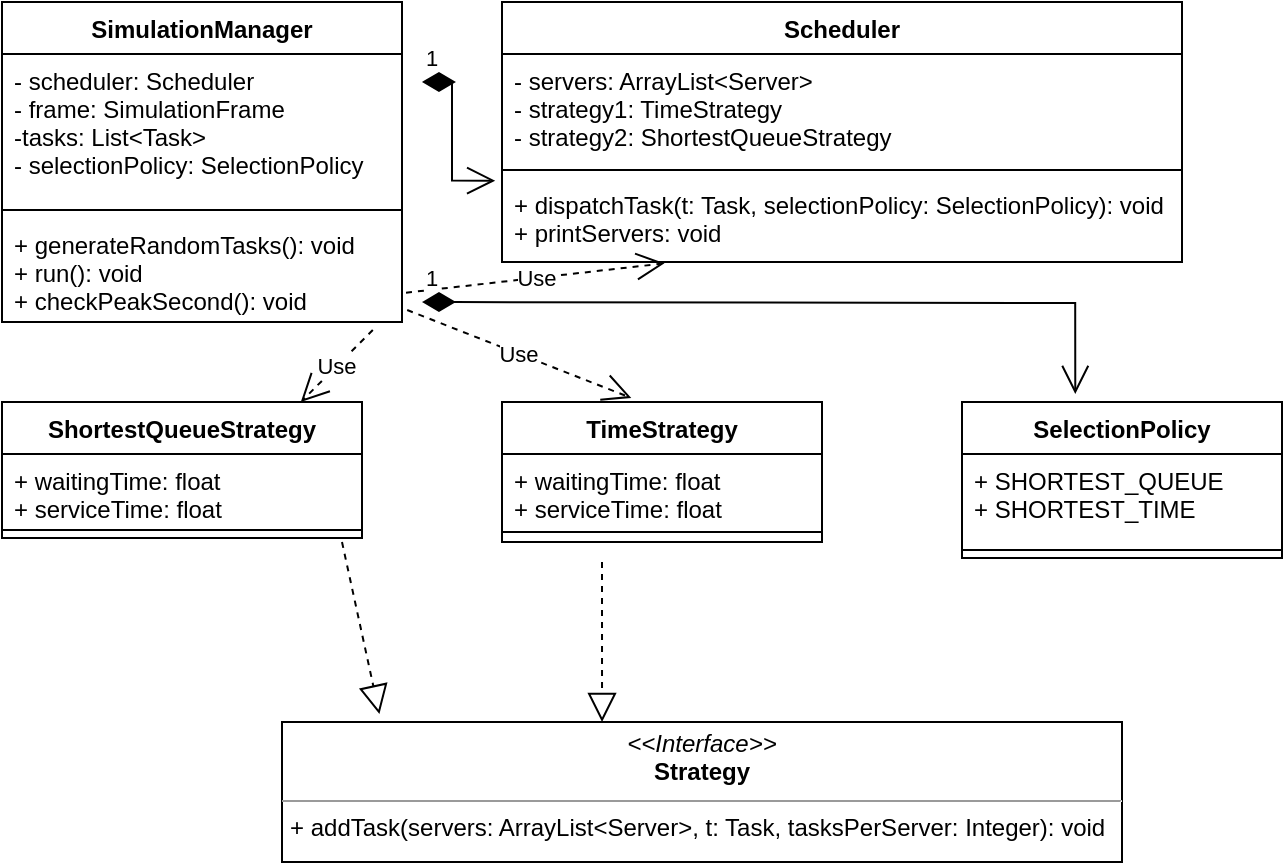 <mxfile version="17.4.0" type="gitlab">
  <diagram id="bPTyLU83cLoMRUNhRkqJ" name="Page-1">
    <mxGraphModel dx="782" dy="468" grid="1" gridSize="10" guides="1" tooltips="1" connect="1" arrows="1" fold="1" page="1" pageScale="1" pageWidth="850" pageHeight="1100" math="0" shadow="0">
      <root>
        <mxCell id="0" />
        <mxCell id="1" parent="0" />
        <mxCell id="5JbEqP_NwJoJ-8ahXinZ-1" value="Scheduler" style="swimlane;fontStyle=1;align=center;verticalAlign=top;childLayout=stackLayout;horizontal=1;startSize=26;horizontalStack=0;resizeParent=1;resizeParentMax=0;resizeLast=0;collapsible=1;marginBottom=0;" vertex="1" parent="1">
          <mxGeometry x="320" y="50" width="340" height="130" as="geometry" />
        </mxCell>
        <mxCell id="5JbEqP_NwJoJ-8ahXinZ-2" value="- servers: ArrayList&lt;Server&gt;&#xa;- strategy1: TimeStrategy&#xa;- strategy2: ShortestQueueStrategy" style="text;strokeColor=none;fillColor=none;align=left;verticalAlign=top;spacingLeft=4;spacingRight=4;overflow=hidden;rotatable=0;points=[[0,0.5],[1,0.5]];portConstraint=eastwest;" vertex="1" parent="5JbEqP_NwJoJ-8ahXinZ-1">
          <mxGeometry y="26" width="340" height="54" as="geometry" />
        </mxCell>
        <mxCell id="5JbEqP_NwJoJ-8ahXinZ-3" value="" style="line;strokeWidth=1;fillColor=none;align=left;verticalAlign=middle;spacingTop=-1;spacingLeft=3;spacingRight=3;rotatable=0;labelPosition=right;points=[];portConstraint=eastwest;" vertex="1" parent="5JbEqP_NwJoJ-8ahXinZ-1">
          <mxGeometry y="80" width="340" height="8" as="geometry" />
        </mxCell>
        <mxCell id="5JbEqP_NwJoJ-8ahXinZ-4" value="+ dispatchTask(t: Task, selectionPolicy: SelectionPolicy): void&#xa;+ printServers: void" style="text;strokeColor=none;fillColor=none;align=left;verticalAlign=top;spacingLeft=4;spacingRight=4;overflow=hidden;rotatable=0;points=[[0,0.5],[1,0.5]];portConstraint=eastwest;" vertex="1" parent="5JbEqP_NwJoJ-8ahXinZ-1">
          <mxGeometry y="88" width="340" height="42" as="geometry" />
        </mxCell>
        <mxCell id="5JbEqP_NwJoJ-8ahXinZ-5" value="TimeStrategy" style="swimlane;fontStyle=1;align=center;verticalAlign=top;childLayout=stackLayout;horizontal=1;startSize=26;horizontalStack=0;resizeParent=1;resizeParentMax=0;resizeLast=0;collapsible=1;marginBottom=0;" vertex="1" parent="1">
          <mxGeometry x="320" y="250" width="160" height="70" as="geometry" />
        </mxCell>
        <mxCell id="5JbEqP_NwJoJ-8ahXinZ-6" value="+ waitingTime: float&#xa;+ serviceTime: float" style="text;strokeColor=none;fillColor=none;align=left;verticalAlign=top;spacingLeft=4;spacingRight=4;overflow=hidden;rotatable=0;points=[[0,0.5],[1,0.5]];portConstraint=eastwest;" vertex="1" parent="5JbEqP_NwJoJ-8ahXinZ-5">
          <mxGeometry y="26" width="160" height="34" as="geometry" />
        </mxCell>
        <mxCell id="5JbEqP_NwJoJ-8ahXinZ-7" value="" style="line;strokeWidth=1;fillColor=none;align=left;verticalAlign=middle;spacingTop=-1;spacingLeft=3;spacingRight=3;rotatable=0;labelPosition=right;points=[];portConstraint=eastwest;" vertex="1" parent="5JbEqP_NwJoJ-8ahXinZ-5">
          <mxGeometry y="60" width="160" height="10" as="geometry" />
        </mxCell>
        <mxCell id="5JbEqP_NwJoJ-8ahXinZ-9" value="SimulationManager" style="swimlane;fontStyle=1;align=center;verticalAlign=top;childLayout=stackLayout;horizontal=1;startSize=26;horizontalStack=0;resizeParent=1;resizeParentMax=0;resizeLast=0;collapsible=1;marginBottom=0;" vertex="1" parent="1">
          <mxGeometry x="70" y="50" width="200" height="160" as="geometry" />
        </mxCell>
        <mxCell id="5JbEqP_NwJoJ-8ahXinZ-10" value="- scheduler: Scheduler&#xa;- frame: SimulationFrame&#xa;-tasks: List&lt;Task&gt;&#xa;- selectionPolicy: SelectionPolicy" style="text;strokeColor=none;fillColor=none;align=left;verticalAlign=top;spacingLeft=4;spacingRight=4;overflow=hidden;rotatable=0;points=[[0,0.5],[1,0.5]];portConstraint=eastwest;" vertex="1" parent="5JbEqP_NwJoJ-8ahXinZ-9">
          <mxGeometry y="26" width="200" height="74" as="geometry" />
        </mxCell>
        <mxCell id="5JbEqP_NwJoJ-8ahXinZ-11" value="" style="line;strokeWidth=1;fillColor=none;align=left;verticalAlign=middle;spacingTop=-1;spacingLeft=3;spacingRight=3;rotatable=0;labelPosition=right;points=[];portConstraint=eastwest;" vertex="1" parent="5JbEqP_NwJoJ-8ahXinZ-9">
          <mxGeometry y="100" width="200" height="8" as="geometry" />
        </mxCell>
        <mxCell id="5JbEqP_NwJoJ-8ahXinZ-12" value="+ generateRandomTasks(): void&#xa;+ run(): void&#xa;+ checkPeakSecond(): void" style="text;strokeColor=none;fillColor=none;align=left;verticalAlign=top;spacingLeft=4;spacingRight=4;overflow=hidden;rotatable=0;points=[[0,0.5],[1,0.5]];portConstraint=eastwest;" vertex="1" parent="5JbEqP_NwJoJ-8ahXinZ-9">
          <mxGeometry y="108" width="200" height="52" as="geometry" />
        </mxCell>
        <mxCell id="5JbEqP_NwJoJ-8ahXinZ-17" value="SelectionPolicy" style="swimlane;fontStyle=1;align=center;verticalAlign=top;childLayout=stackLayout;horizontal=1;startSize=26;horizontalStack=0;resizeParent=1;resizeParentMax=0;resizeLast=0;collapsible=1;marginBottom=0;" vertex="1" parent="1">
          <mxGeometry x="550" y="250" width="160" height="78" as="geometry">
            <mxRectangle x="550" y="250" width="120" height="26" as="alternateBounds" />
          </mxGeometry>
        </mxCell>
        <mxCell id="5JbEqP_NwJoJ-8ahXinZ-18" value="+ SHORTEST_QUEUE&#xa;+ SHORTEST_TIME&#xa;" style="text;strokeColor=none;fillColor=none;align=left;verticalAlign=top;spacingLeft=4;spacingRight=4;overflow=hidden;rotatable=0;points=[[0,0.5],[1,0.5]];portConstraint=eastwest;" vertex="1" parent="5JbEqP_NwJoJ-8ahXinZ-17">
          <mxGeometry y="26" width="160" height="44" as="geometry" />
        </mxCell>
        <mxCell id="5JbEqP_NwJoJ-8ahXinZ-19" value="" style="line;strokeWidth=1;fillColor=none;align=left;verticalAlign=middle;spacingTop=-1;spacingLeft=3;spacingRight=3;rotatable=0;labelPosition=right;points=[];portConstraint=eastwest;" vertex="1" parent="5JbEqP_NwJoJ-8ahXinZ-17">
          <mxGeometry y="70" width="160" height="8" as="geometry" />
        </mxCell>
        <mxCell id="5JbEqP_NwJoJ-8ahXinZ-21" value="ShortestQueueStrategy" style="swimlane;fontStyle=1;align=center;verticalAlign=top;childLayout=stackLayout;horizontal=1;startSize=26;horizontalStack=0;resizeParent=1;resizeParentMax=0;resizeLast=0;collapsible=1;marginBottom=0;" vertex="1" parent="1">
          <mxGeometry x="70" y="250" width="180" height="68" as="geometry" />
        </mxCell>
        <mxCell id="5JbEqP_NwJoJ-8ahXinZ-22" value="+ waitingTime: float&#xa;+ serviceTime: float" style="text;strokeColor=none;fillColor=none;align=left;verticalAlign=top;spacingLeft=4;spacingRight=4;overflow=hidden;rotatable=0;points=[[0,0.5],[1,0.5]];portConstraint=eastwest;" vertex="1" parent="5JbEqP_NwJoJ-8ahXinZ-21">
          <mxGeometry y="26" width="180" height="34" as="geometry" />
        </mxCell>
        <mxCell id="5JbEqP_NwJoJ-8ahXinZ-23" value="" style="line;strokeWidth=1;fillColor=none;align=left;verticalAlign=middle;spacingTop=-1;spacingLeft=3;spacingRight=3;rotatable=0;labelPosition=right;points=[];portConstraint=eastwest;" vertex="1" parent="5JbEqP_NwJoJ-8ahXinZ-21">
          <mxGeometry y="60" width="180" height="8" as="geometry" />
        </mxCell>
        <mxCell id="5JbEqP_NwJoJ-8ahXinZ-25" value="&lt;p style=&quot;margin: 0px ; margin-top: 4px ; text-align: center&quot;&gt;&lt;i&gt;&amp;lt;&amp;lt;Interface&amp;gt;&amp;gt;&lt;/i&gt;&lt;br&gt;&lt;b&gt;Strategy&lt;/b&gt;&lt;/p&gt;&lt;hr size=&quot;1&quot;&gt;&lt;p style=&quot;margin: 0px ; margin-left: 4px&quot;&gt;+ addTask(servers: ArrayList&amp;lt;Server&amp;gt;, t: Task, tasksPerServer: Integer): void&lt;/p&gt;" style="verticalAlign=top;align=left;overflow=fill;fontSize=12;fontFamily=Helvetica;html=1;" vertex="1" parent="1">
          <mxGeometry x="210" y="410" width="420" height="70" as="geometry" />
        </mxCell>
        <mxCell id="5JbEqP_NwJoJ-8ahXinZ-31" value="" style="endArrow=block;dashed=1;endFill=0;endSize=12;html=1;rounded=0;entryX=0.381;entryY=0;entryDx=0;entryDy=0;entryPerimeter=0;" edge="1" parent="1" target="5JbEqP_NwJoJ-8ahXinZ-25">
          <mxGeometry width="160" relative="1" as="geometry">
            <mxPoint x="370" y="330" as="sourcePoint" />
            <mxPoint x="370" y="400" as="targetPoint" />
          </mxGeometry>
        </mxCell>
        <mxCell id="5JbEqP_NwJoJ-8ahXinZ-32" value="" style="endArrow=block;dashed=1;endFill=0;endSize=12;html=1;rounded=0;entryX=0.116;entryY=-0.057;entryDx=0;entryDy=0;entryPerimeter=0;" edge="1" parent="1" target="5JbEqP_NwJoJ-8ahXinZ-25">
          <mxGeometry width="160" relative="1" as="geometry">
            <mxPoint x="240" y="320" as="sourcePoint" />
            <mxPoint x="480" y="310" as="targetPoint" />
          </mxGeometry>
        </mxCell>
        <mxCell id="5JbEqP_NwJoJ-8ahXinZ-33" value="Use" style="endArrow=open;endSize=12;dashed=1;html=1;rounded=0;exitX=1.01;exitY=0.718;exitDx=0;exitDy=0;exitPerimeter=0;entryX=0.239;entryY=1.016;entryDx=0;entryDy=0;entryPerimeter=0;" edge="1" parent="1" source="5JbEqP_NwJoJ-8ahXinZ-12" target="5JbEqP_NwJoJ-8ahXinZ-4">
          <mxGeometry width="160" relative="1" as="geometry">
            <mxPoint x="320" y="240" as="sourcePoint" />
            <mxPoint x="480" y="240" as="targetPoint" />
          </mxGeometry>
        </mxCell>
        <mxCell id="5JbEqP_NwJoJ-8ahXinZ-34" value="Use" style="endArrow=open;endSize=12;dashed=1;html=1;rounded=0;exitX=1.013;exitY=0.885;exitDx=0;exitDy=0;exitPerimeter=0;entryX=0.404;entryY=-0.029;entryDx=0;entryDy=0;entryPerimeter=0;" edge="1" parent="1" source="5JbEqP_NwJoJ-8ahXinZ-12" target="5JbEqP_NwJoJ-8ahXinZ-5">
          <mxGeometry width="160" relative="1" as="geometry">
            <mxPoint x="320" y="240" as="sourcePoint" />
            <mxPoint x="390" y="240" as="targetPoint" />
          </mxGeometry>
        </mxCell>
        <mxCell id="5JbEqP_NwJoJ-8ahXinZ-36" value="Use" style="endArrow=open;endSize=12;dashed=1;html=1;rounded=0;exitX=0.927;exitY=1.077;exitDx=0;exitDy=0;exitPerimeter=0;entryX=0.83;entryY=0;entryDx=0;entryDy=0;entryPerimeter=0;" edge="1" parent="1" source="5JbEqP_NwJoJ-8ahXinZ-12" target="5JbEqP_NwJoJ-8ahXinZ-21">
          <mxGeometry width="160" relative="1" as="geometry">
            <mxPoint x="320" y="240" as="sourcePoint" />
            <mxPoint x="480" y="240" as="targetPoint" />
          </mxGeometry>
        </mxCell>
        <mxCell id="5JbEqP_NwJoJ-8ahXinZ-37" value="1" style="endArrow=open;html=1;endSize=12;startArrow=diamondThin;startSize=14;startFill=1;edgeStyle=orthogonalEdgeStyle;align=left;verticalAlign=bottom;rounded=0;entryX=0.354;entryY=-0.051;entryDx=0;entryDy=0;entryPerimeter=0;" edge="1" parent="1" target="5JbEqP_NwJoJ-8ahXinZ-17">
          <mxGeometry x="-1" y="3" relative="1" as="geometry">
            <mxPoint x="280" y="200" as="sourcePoint" />
            <mxPoint x="480" y="240" as="targetPoint" />
          </mxGeometry>
        </mxCell>
        <mxCell id="5JbEqP_NwJoJ-8ahXinZ-38" value="1" style="endArrow=open;html=1;endSize=12;startArrow=diamondThin;startSize=14;startFill=1;edgeStyle=orthogonalEdgeStyle;align=left;verticalAlign=bottom;rounded=0;entryX=-0.01;entryY=0.032;entryDx=0;entryDy=0;entryPerimeter=0;exitX=1.05;exitY=0.189;exitDx=0;exitDy=0;exitPerimeter=0;" edge="1" parent="1" source="5JbEqP_NwJoJ-8ahXinZ-10" target="5JbEqP_NwJoJ-8ahXinZ-4">
          <mxGeometry x="-1" y="3" relative="1" as="geometry">
            <mxPoint x="320" y="240" as="sourcePoint" />
            <mxPoint x="480" y="240" as="targetPoint" />
          </mxGeometry>
        </mxCell>
      </root>
    </mxGraphModel>
  </diagram>
</mxfile>
